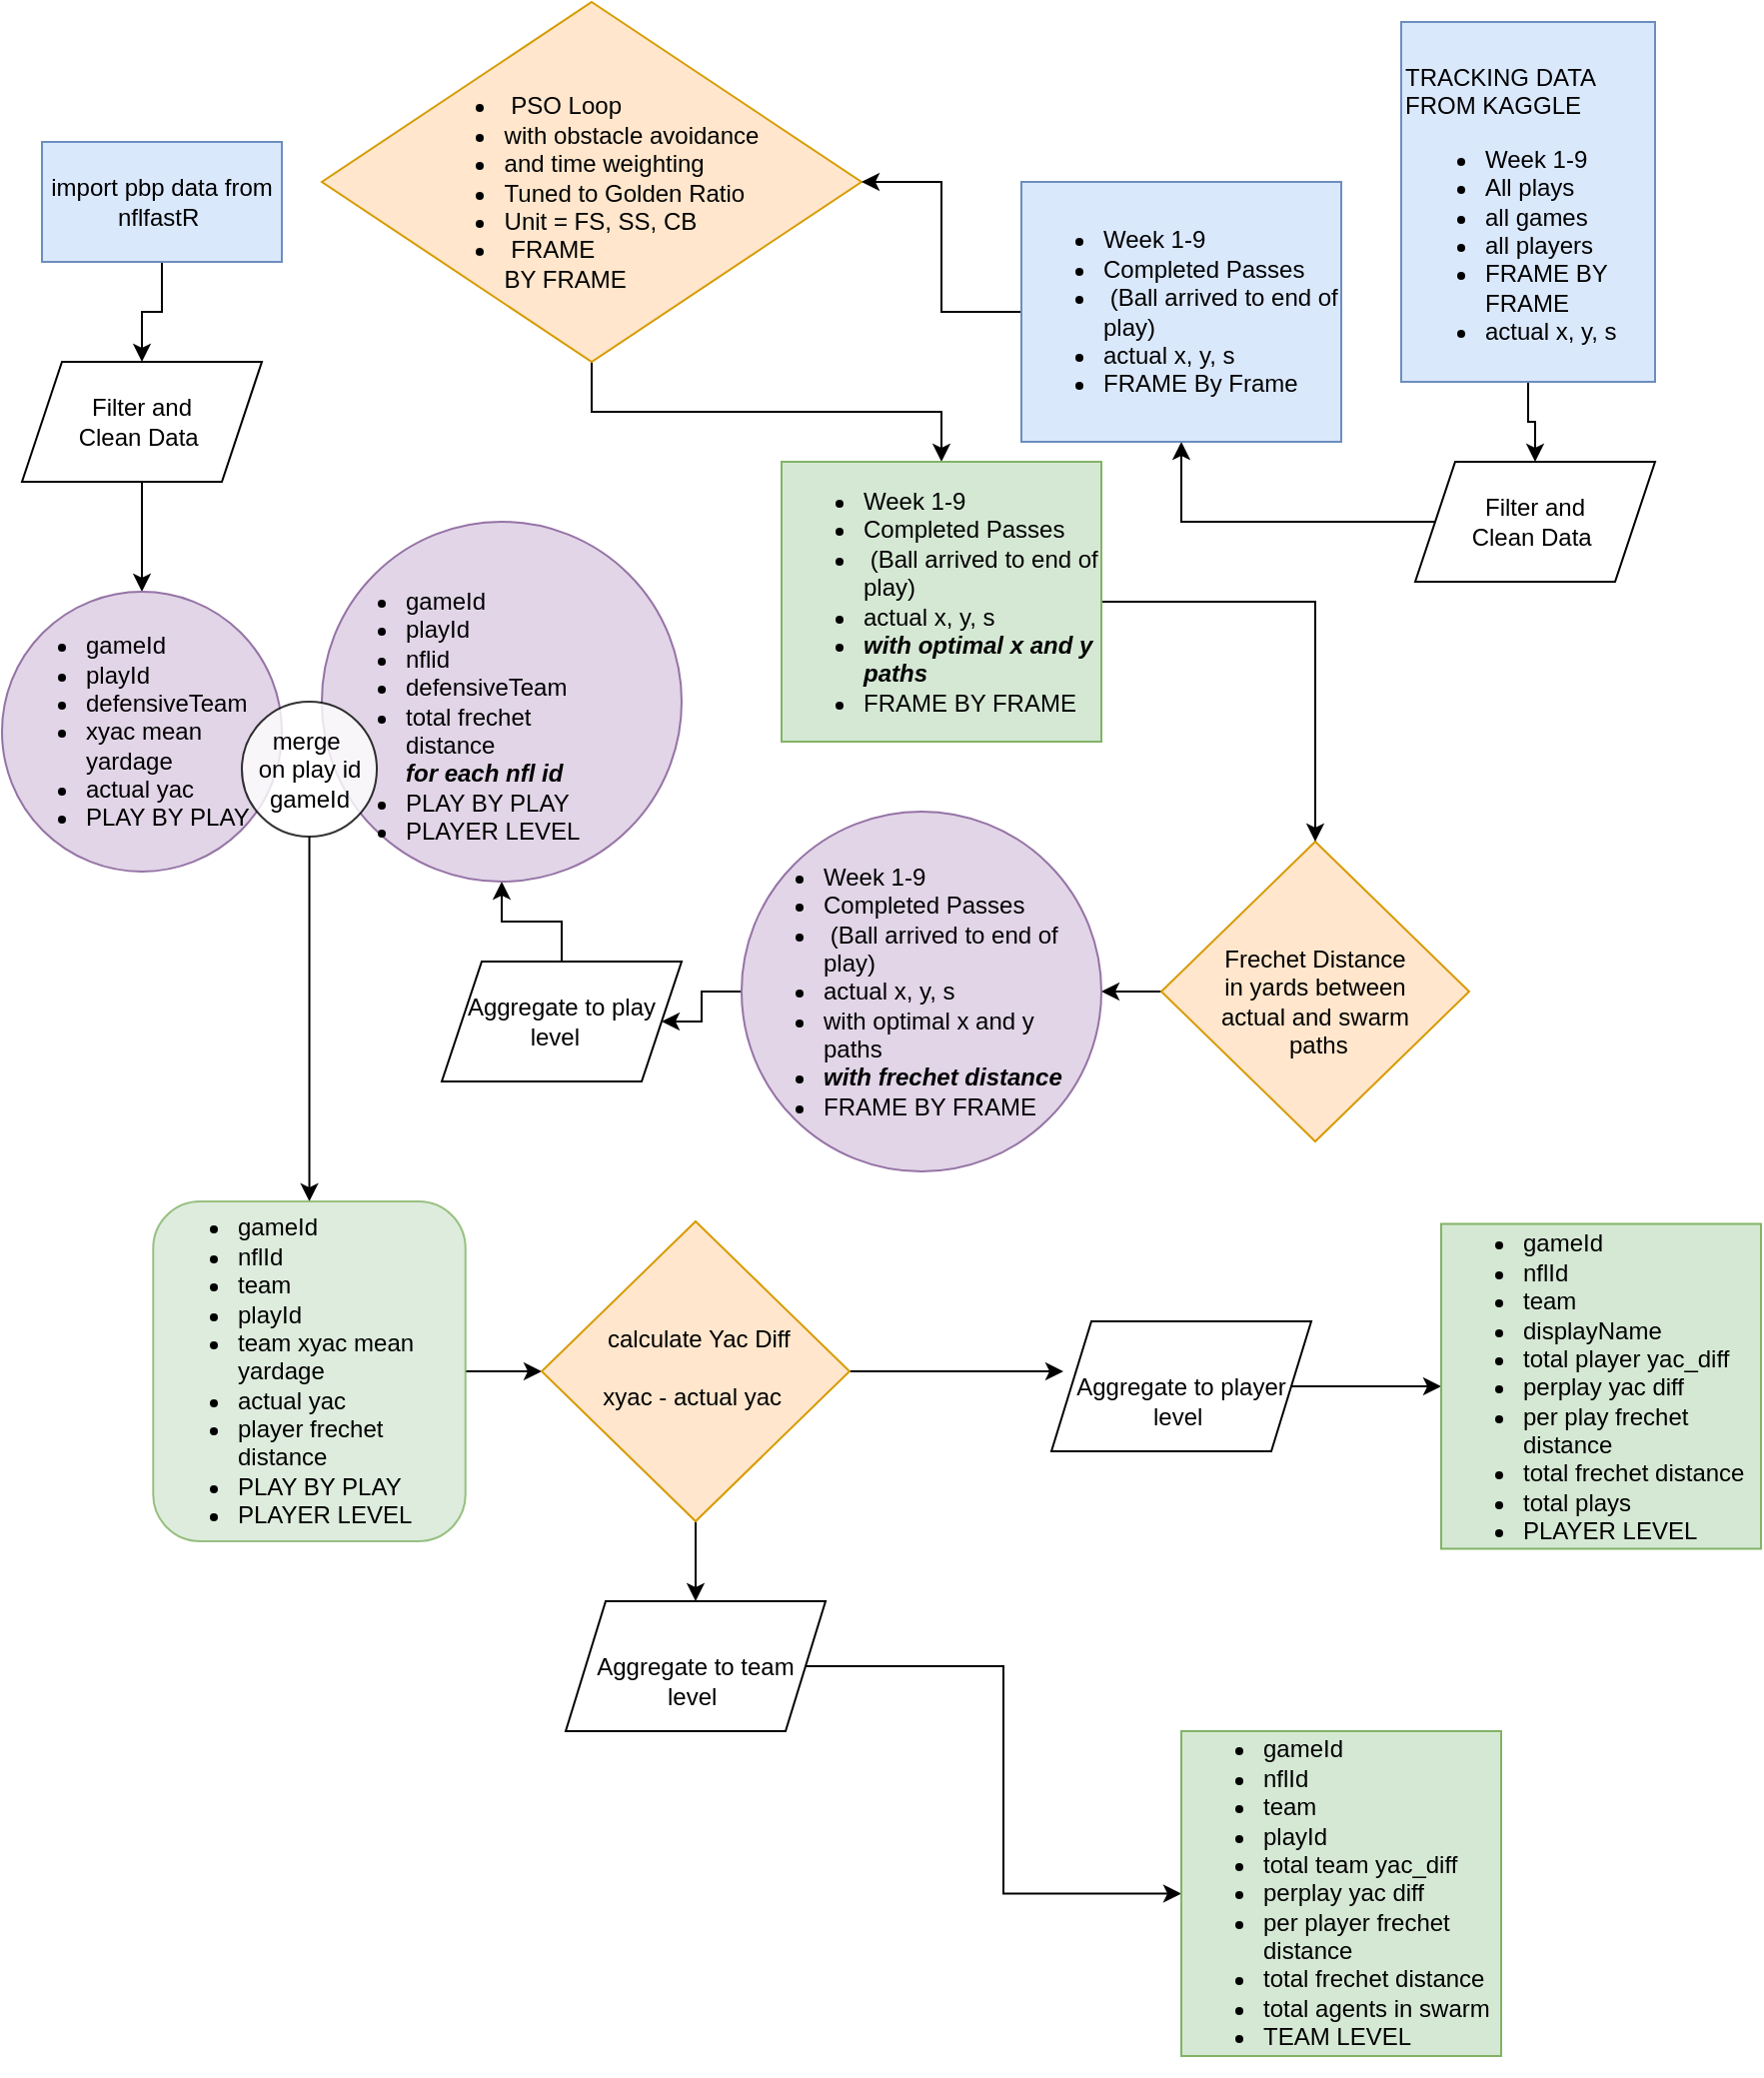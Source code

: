 <mxfile version="22.1.16" type="github">
  <diagram id="C5RBs43oDa-KdzZeNtuy" name="Page-1">
    <mxGraphModel dx="701" dy="1955" grid="1" gridSize="10" guides="1" tooltips="1" connect="1" arrows="1" fold="1" page="1" pageScale="1" pageWidth="827" pageHeight="1169" math="0" shadow="0">
      <root>
        <mxCell id="WIyWlLk6GJQsqaUBKTNV-0" />
        <mxCell id="WIyWlLk6GJQsqaUBKTNV-1" parent="WIyWlLk6GJQsqaUBKTNV-0" />
        <mxCell id="5SzXvzlyFdVxs-1gDQvk-27" value="" style="edgeStyle=orthogonalEdgeStyle;rounded=0;orthogonalLoop=1;jettySize=auto;html=1;" edge="1" parent="WIyWlLk6GJQsqaUBKTNV-1" source="WIyWlLk6GJQsqaUBKTNV-6" target="5SzXvzlyFdVxs-1gDQvk-21">
          <mxGeometry relative="1" as="geometry" />
        </mxCell>
        <mxCell id="WIyWlLk6GJQsqaUBKTNV-6" value="&lt;div&gt;&lt;br&gt;&lt;/div&gt;&lt;ul&gt;&lt;li style=&quot;text-align: left;&quot;&gt;&amp;nbsp;PSO Loop&lt;/li&gt;&lt;li style=&quot;text-align: left;&quot;&gt;with obstacle avoidance&lt;/li&gt;&lt;li style=&quot;text-align: left;&quot;&gt;and time weighting&amp;nbsp;&lt;/li&gt;&lt;li style=&quot;text-align: left;&quot;&gt;Tuned to Golden Ratio&lt;/li&gt;&lt;li style=&quot;text-align: left;&quot;&gt;Unit = FS, SS, CB&lt;/li&gt;&lt;li style=&quot;text-align: left;&quot;&gt;&amp;nbsp;FRAME &lt;br&gt;BY FRAME&lt;/li&gt;&lt;/ul&gt;" style="rhombus;whiteSpace=wrap;html=1;shadow=0;fontFamily=Helvetica;fontSize=12;align=center;strokeWidth=1;spacing=6;spacingTop=-4;fillColor=#ffe6cc;strokeColor=#d79b00;" parent="WIyWlLk6GJQsqaUBKTNV-1" vertex="1">
          <mxGeometry x="160" y="-20" width="270" height="180" as="geometry" />
        </mxCell>
        <mxCell id="5SzXvzlyFdVxs-1gDQvk-26" value="" style="edgeStyle=orthogonalEdgeStyle;rounded=0;orthogonalLoop=1;jettySize=auto;html=1;" edge="1" parent="WIyWlLk6GJQsqaUBKTNV-1" source="WIyWlLk6GJQsqaUBKTNV-10" target="5SzXvzlyFdVxs-1gDQvk-23">
          <mxGeometry relative="1" as="geometry" />
        </mxCell>
        <mxCell id="WIyWlLk6GJQsqaUBKTNV-10" value="&lt;br&gt;Frechet Distance &lt;br&gt;in yards between &lt;br&gt;actual and swarm&lt;br&gt;&amp;nbsp;paths" style="rhombus;whiteSpace=wrap;html=1;shadow=0;fontFamily=Helvetica;fontSize=12;align=center;strokeWidth=1;spacing=6;spacingTop=-4;fillColor=#ffe6cc;strokeColor=#d79b00;" parent="WIyWlLk6GJQsqaUBKTNV-1" vertex="1">
          <mxGeometry x="580" y="400" width="154" height="150" as="geometry" />
        </mxCell>
        <mxCell id="5SzXvzlyFdVxs-1gDQvk-14" value="" style="edgeStyle=orthogonalEdgeStyle;rounded=0;orthogonalLoop=1;jettySize=auto;html=1;" edge="1" parent="WIyWlLk6GJQsqaUBKTNV-1" source="5SzXvzlyFdVxs-1gDQvk-4" target="5SzXvzlyFdVxs-1gDQvk-13">
          <mxGeometry relative="1" as="geometry" />
        </mxCell>
        <mxCell id="5SzXvzlyFdVxs-1gDQvk-4" value="&lt;br&gt;TRACKING DATA FROM KAGGLE&lt;br&gt;&lt;ul&gt;&lt;li style=&quot;&quot;&gt;Week 1-9&amp;nbsp;&lt;/li&gt;&lt;li style=&quot;&quot;&gt;All plays&amp;nbsp;&lt;/li&gt;&lt;li style=&quot;&quot;&gt;all games&amp;nbsp;&lt;/li&gt;&lt;li style=&quot;&quot;&gt;all players&lt;/li&gt;&lt;li style=&quot;&quot;&gt;FRAME BY FRAME&lt;/li&gt;&lt;li style=&quot;&quot;&gt;actual x, y, s&lt;/li&gt;&lt;/ul&gt;" style="rounded=0;whiteSpace=wrap;html=1;fillColor=#dae8fc;strokeColor=#6c8ebf;align=left;" vertex="1" parent="WIyWlLk6GJQsqaUBKTNV-1">
          <mxGeometry x="700" y="-10" width="127" height="180" as="geometry" />
        </mxCell>
        <mxCell id="5SzXvzlyFdVxs-1gDQvk-28" value="" style="edgeStyle=orthogonalEdgeStyle;rounded=0;orthogonalLoop=1;jettySize=auto;html=1;" edge="1" parent="WIyWlLk6GJQsqaUBKTNV-1" source="5SzXvzlyFdVxs-1gDQvk-13" target="5SzXvzlyFdVxs-1gDQvk-15">
          <mxGeometry relative="1" as="geometry" />
        </mxCell>
        <mxCell id="5SzXvzlyFdVxs-1gDQvk-13" value="Filter and &lt;br&gt;Clean Data&amp;nbsp;" style="shape=parallelogram;perimeter=parallelogramPerimeter;whiteSpace=wrap;html=1;fixedSize=1;rounded=0;" vertex="1" parent="WIyWlLk6GJQsqaUBKTNV-1">
          <mxGeometry x="707" y="210" width="120" height="60" as="geometry" />
        </mxCell>
        <mxCell id="5SzXvzlyFdVxs-1gDQvk-19" value="" style="edgeStyle=orthogonalEdgeStyle;rounded=0;orthogonalLoop=1;jettySize=auto;html=1;" edge="1" parent="WIyWlLk6GJQsqaUBKTNV-1" source="5SzXvzlyFdVxs-1gDQvk-15" target="WIyWlLk6GJQsqaUBKTNV-6">
          <mxGeometry relative="1" as="geometry" />
        </mxCell>
        <mxCell id="5SzXvzlyFdVxs-1gDQvk-15" value="&lt;ul style=&quot;border-color: var(--border-color);&quot;&gt;&lt;li style=&quot;border-color: var(--border-color); text-align: left;&quot;&gt;Week 1-9&lt;/li&gt;&lt;li style=&quot;border-color: var(--border-color); text-align: left;&quot;&gt;Completed Passes&lt;/li&gt;&lt;li style=&quot;border-color: var(--border-color); text-align: left;&quot;&gt;&amp;nbsp;(Ball arrived to end of play)&lt;/li&gt;&lt;li style=&quot;border-color: var(--border-color); text-align: left;&quot;&gt;actual x, y, s&lt;/li&gt;&lt;li style=&quot;border-color: var(--border-color); text-align: left;&quot;&gt;FRAME By Frame&lt;/li&gt;&lt;/ul&gt;" style="rounded=0;whiteSpace=wrap;html=1;fillColor=#dae8fc;strokeColor=#6c8ebf;" vertex="1" parent="WIyWlLk6GJQsqaUBKTNV-1">
          <mxGeometry x="510" y="70" width="160" height="130" as="geometry" />
        </mxCell>
        <mxCell id="5SzXvzlyFdVxs-1gDQvk-24" value="" style="edgeStyle=orthogonalEdgeStyle;rounded=0;orthogonalLoop=1;jettySize=auto;html=1;" edge="1" parent="WIyWlLk6GJQsqaUBKTNV-1" source="5SzXvzlyFdVxs-1gDQvk-21" target="WIyWlLk6GJQsqaUBKTNV-10">
          <mxGeometry relative="1" as="geometry" />
        </mxCell>
        <mxCell id="5SzXvzlyFdVxs-1gDQvk-21" value="&lt;ul style=&quot;border-color: var(--border-color);&quot;&gt;&lt;li style=&quot;border-color: var(--border-color); text-align: left;&quot;&gt;Week 1-9&lt;/li&gt;&lt;li style=&quot;border-color: var(--border-color); text-align: left;&quot;&gt;Completed Passes&lt;/li&gt;&lt;li style=&quot;border-color: var(--border-color); text-align: left;&quot;&gt;&amp;nbsp;(Ball arrived to end of play)&lt;/li&gt;&lt;li style=&quot;border-color: var(--border-color); text-align: left;&quot;&gt;actual x, y, s&lt;/li&gt;&lt;li style=&quot;border-color: var(--border-color); text-align: left;&quot;&gt;&lt;b style=&quot;border-color: var(--border-color); background-color: initial;&quot;&gt;&lt;i style=&quot;border-color: var(--border-color);&quot;&gt;with optimal x and y paths&lt;/i&gt;&lt;/b&gt;&lt;/li&gt;&lt;li style=&quot;border-color: var(--border-color); text-align: left;&quot;&gt;FRAME BY FRAME&lt;/li&gt;&lt;/ul&gt;" style="rounded=0;whiteSpace=wrap;html=1;fillColor=#d5e8d4;strokeColor=#82b366;" vertex="1" parent="WIyWlLk6GJQsqaUBKTNV-1">
          <mxGeometry x="390" y="210" width="160" height="140" as="geometry" />
        </mxCell>
        <mxCell id="5SzXvzlyFdVxs-1gDQvk-38" value="" style="edgeStyle=orthogonalEdgeStyle;rounded=0;orthogonalLoop=1;jettySize=auto;html=1;" edge="1" parent="WIyWlLk6GJQsqaUBKTNV-1" source="5SzXvzlyFdVxs-1gDQvk-23" target="5SzXvzlyFdVxs-1gDQvk-37">
          <mxGeometry relative="1" as="geometry" />
        </mxCell>
        <mxCell id="5SzXvzlyFdVxs-1gDQvk-23" value="&lt;ul&gt;&lt;li style=&quot;text-align: left;&quot;&gt;Week 1-9&lt;/li&gt;&lt;li style=&quot;text-align: left;&quot;&gt;Completed Passes&lt;/li&gt;&lt;li style=&quot;text-align: left;&quot;&gt;&amp;nbsp;(Ball arrived to end of play)&lt;/li&gt;&lt;li style=&quot;border-color: var(--border-color); text-align: left;&quot;&gt;actual x, y, s&lt;/li&gt;&lt;li style=&quot;text-align: left;&quot;&gt;&lt;span style=&quot;background-color: initial; border-color: var(--border-color);&quot;&gt;&lt;span style=&quot;border-color: var(--border-color);&quot;&gt;with optimal x and y paths&lt;/span&gt;&lt;/span&gt;&lt;br&gt;&lt;/li&gt;&lt;li style=&quot;text-align: left;&quot;&gt;&lt;b style=&quot;border-color: var(--border-color);&quot;&gt;&lt;i style=&quot;border-color: var(--border-color);&quot;&gt;with frechet distance&amp;nbsp;&lt;/i&gt;&lt;/b&gt;&lt;/li&gt;&lt;li style=&quot;text-align: left;&quot;&gt;&lt;span style=&quot;background-color: initial;&quot;&gt;FRAME BY FRAME&lt;/span&gt;&lt;br&gt;&lt;/li&gt;&lt;/ul&gt;" style="ellipse;whiteSpace=wrap;html=1;aspect=fixed;fillColor=#e1d5e7;strokeColor=#9673a6;" vertex="1" parent="WIyWlLk6GJQsqaUBKTNV-1">
          <mxGeometry x="370" y="385" width="180" height="180" as="geometry" />
        </mxCell>
        <mxCell id="5SzXvzlyFdVxs-1gDQvk-36" value="" style="edgeStyle=orthogonalEdgeStyle;rounded=0;orthogonalLoop=1;jettySize=auto;html=1;" edge="1" parent="WIyWlLk6GJQsqaUBKTNV-1" source="5SzXvzlyFdVxs-1gDQvk-30" target="5SzXvzlyFdVxs-1gDQvk-31">
          <mxGeometry relative="1" as="geometry" />
        </mxCell>
        <mxCell id="5SzXvzlyFdVxs-1gDQvk-30" value="Filter and &lt;br&gt;Clean Data&amp;nbsp;" style="shape=parallelogram;perimeter=parallelogramPerimeter;whiteSpace=wrap;html=1;fixedSize=1;rounded=0;" vertex="1" parent="WIyWlLk6GJQsqaUBKTNV-1">
          <mxGeometry x="10" y="160" width="120" height="60" as="geometry" />
        </mxCell>
        <mxCell id="5SzXvzlyFdVxs-1gDQvk-31" value="&lt;ul&gt;&lt;li&gt;gameId&lt;/li&gt;&lt;li&gt;playId&lt;/li&gt;&lt;li&gt;defensiveTeam&amp;nbsp;&lt;/li&gt;&lt;li&gt;xyac mean yardage&lt;/li&gt;&lt;li&gt;actual yac&amp;nbsp;&lt;/li&gt;&lt;li&gt;PLAY BY PLAY&amp;nbsp;&lt;/li&gt;&lt;/ul&gt;" style="ellipse;whiteSpace=wrap;html=1;aspect=fixed;align=left;fillColor=#e1d5e7;strokeColor=#9673a6;" vertex="1" parent="WIyWlLk6GJQsqaUBKTNV-1">
          <mxGeometry y="275" width="140" height="140" as="geometry" />
        </mxCell>
        <mxCell id="5SzXvzlyFdVxs-1gDQvk-35" value="" style="edgeStyle=orthogonalEdgeStyle;rounded=0;orthogonalLoop=1;jettySize=auto;html=1;" edge="1" parent="WIyWlLk6GJQsqaUBKTNV-1" source="5SzXvzlyFdVxs-1gDQvk-33" target="5SzXvzlyFdVxs-1gDQvk-30">
          <mxGeometry relative="1" as="geometry" />
        </mxCell>
        <mxCell id="5SzXvzlyFdVxs-1gDQvk-33" value="import pbp data from nflfastR&amp;nbsp;" style="rounded=0;whiteSpace=wrap;html=1;fillColor=#dae8fc;strokeColor=#6c8ebf;" vertex="1" parent="WIyWlLk6GJQsqaUBKTNV-1">
          <mxGeometry x="20" y="50" width="120" height="60" as="geometry" />
        </mxCell>
        <mxCell id="5SzXvzlyFdVxs-1gDQvk-40" value="" style="edgeStyle=orthogonalEdgeStyle;rounded=0;orthogonalLoop=1;jettySize=auto;html=1;" edge="1" parent="WIyWlLk6GJQsqaUBKTNV-1" source="5SzXvzlyFdVxs-1gDQvk-37" target="5SzXvzlyFdVxs-1gDQvk-39">
          <mxGeometry relative="1" as="geometry" />
        </mxCell>
        <mxCell id="5SzXvzlyFdVxs-1gDQvk-37" value="Aggregate to play level&amp;nbsp;&amp;nbsp;" style="shape=parallelogram;perimeter=parallelogramPerimeter;whiteSpace=wrap;html=1;fixedSize=1;rounded=0;" vertex="1" parent="WIyWlLk6GJQsqaUBKTNV-1">
          <mxGeometry x="220" y="460" width="120" height="60" as="geometry" />
        </mxCell>
        <mxCell id="5SzXvzlyFdVxs-1gDQvk-39" value="&lt;div&gt;&lt;br&gt;&lt;/div&gt;&lt;ul&gt;&lt;li&gt;gameId&lt;/li&gt;&lt;li&gt;playId&lt;/li&gt;&lt;li&gt;nflid&amp;nbsp;&lt;br&gt;&lt;/li&gt;&lt;li&gt;defensiveTeam&lt;/li&gt;&lt;li&gt;total frechet&amp;nbsp;&lt;br&gt;distance&amp;nbsp;&lt;br&gt;&lt;b style=&quot;background-color: initial;&quot;&gt;&lt;i&gt;for each nfl id&amp;nbsp;&lt;br&gt;&lt;/i&gt;&lt;/b&gt;&lt;/li&gt;&lt;li&gt;PLAY BY PLAY&amp;nbsp;&lt;/li&gt;&lt;li&gt;PLAYER LEVEL&amp;nbsp;&lt;/li&gt;&lt;/ul&gt;" style="ellipse;whiteSpace=wrap;html=1;aspect=fixed;align=left;fillColor=#e1d5e7;strokeColor=#9673a6;" vertex="1" parent="WIyWlLk6GJQsqaUBKTNV-1">
          <mxGeometry x="160" y="240" width="180" height="180" as="geometry" />
        </mxCell>
        <mxCell id="5SzXvzlyFdVxs-1gDQvk-43" value="" style="edgeStyle=orthogonalEdgeStyle;rounded=0;orthogonalLoop=1;jettySize=auto;html=1;" edge="1" parent="WIyWlLk6GJQsqaUBKTNV-1" source="5SzXvzlyFdVxs-1gDQvk-41" target="5SzXvzlyFdVxs-1gDQvk-42">
          <mxGeometry relative="1" as="geometry" />
        </mxCell>
        <mxCell id="5SzXvzlyFdVxs-1gDQvk-41" value="merge&amp;nbsp;&lt;br&gt;on play id&lt;br&gt;gameId" style="ellipse;whiteSpace=wrap;html=1;aspect=fixed;opacity=80;" vertex="1" parent="WIyWlLk6GJQsqaUBKTNV-1">
          <mxGeometry x="120.01" y="330" width="67.5" height="67.5" as="geometry" />
        </mxCell>
        <mxCell id="5SzXvzlyFdVxs-1gDQvk-53" value="" style="edgeStyle=orthogonalEdgeStyle;rounded=0;orthogonalLoop=1;jettySize=auto;html=1;" edge="1" parent="WIyWlLk6GJQsqaUBKTNV-1" source="5SzXvzlyFdVxs-1gDQvk-42" target="5SzXvzlyFdVxs-1gDQvk-52">
          <mxGeometry relative="1" as="geometry" />
        </mxCell>
        <mxCell id="5SzXvzlyFdVxs-1gDQvk-42" value="&lt;ul&gt;&lt;li&gt;gameId&lt;/li&gt;&lt;li&gt;nflId&lt;/li&gt;&lt;li&gt;team&lt;/li&gt;&lt;li&gt;playId&lt;/li&gt;&lt;li&gt;team xyac mean yardage&amp;nbsp;&lt;/li&gt;&lt;li style=&quot;border-color: var(--border-color);&quot;&gt;actual yac&amp;nbsp;&lt;/li&gt;&lt;li&gt;player frechet distance&amp;nbsp;&lt;/li&gt;&lt;li&gt;PLAY BY PLAY&amp;nbsp;&lt;/li&gt;&lt;li&gt;PLAYER LEVEL&amp;nbsp;&lt;/li&gt;&lt;/ul&gt;" style="rounded=1;whiteSpace=wrap;html=1;opacity=80;fillColor=#d5e8d4;strokeColor=#82b366;align=left;" vertex="1" parent="WIyWlLk6GJQsqaUBKTNV-1">
          <mxGeometry x="75.63" y="580" width="156.25" height="170" as="geometry" />
        </mxCell>
        <mxCell id="5SzXvzlyFdVxs-1gDQvk-48" value="" style="edgeStyle=orthogonalEdgeStyle;rounded=0;orthogonalLoop=1;jettySize=auto;html=1;" edge="1" parent="WIyWlLk6GJQsqaUBKTNV-1" source="5SzXvzlyFdVxs-1gDQvk-46" target="5SzXvzlyFdVxs-1gDQvk-47">
          <mxGeometry relative="1" as="geometry" />
        </mxCell>
        <mxCell id="5SzXvzlyFdVxs-1gDQvk-46" value="&lt;br&gt;Aggregate to team level&amp;nbsp;" style="shape=parallelogram;perimeter=parallelogramPerimeter;whiteSpace=wrap;html=1;fixedSize=1;rounded=0;" vertex="1" parent="WIyWlLk6GJQsqaUBKTNV-1">
          <mxGeometry x="282" y="780" width="130" height="65" as="geometry" />
        </mxCell>
        <mxCell id="5SzXvzlyFdVxs-1gDQvk-47" value="&lt;ul style=&quot;border-color: var(--border-color); text-align: left;&quot;&gt;&lt;li style=&quot;border-color: var(--border-color);&quot;&gt;gameId&lt;/li&gt;&lt;li style=&quot;border-color: var(--border-color);&quot;&gt;nflId&lt;/li&gt;&lt;li style=&quot;border-color: var(--border-color);&quot;&gt;team&lt;/li&gt;&lt;li style=&quot;border-color: var(--border-color);&quot;&gt;playId&lt;/li&gt;&lt;li style=&quot;border-color: var(--border-color);&quot;&gt;total team yac_diff&lt;/li&gt;&lt;li style=&quot;border-color: var(--border-color);&quot;&gt;perplay yac diff&amp;nbsp;&lt;/li&gt;&lt;li style=&quot;border-color: var(--border-color);&quot;&gt;per player frechet distance&amp;nbsp;&lt;/li&gt;&lt;li style=&quot;border-color: var(--border-color);&quot;&gt;total frechet distance&lt;/li&gt;&lt;li style=&quot;border-color: var(--border-color);&quot;&gt;total agents in swarm&amp;nbsp;&lt;/li&gt;&lt;li style=&quot;border-color: var(--border-color);&quot;&gt;&lt;span style=&quot;background-color: initial;&quot;&gt;TEAM LEVEL&amp;nbsp;&lt;/span&gt;&lt;br&gt;&lt;/li&gt;&lt;/ul&gt;" style="whiteSpace=wrap;html=1;rounded=0;fillColor=#d5e8d4;strokeColor=#82b366;" vertex="1" parent="WIyWlLk6GJQsqaUBKTNV-1">
          <mxGeometry x="590" y="845" width="160" height="162.5" as="geometry" />
        </mxCell>
        <mxCell id="5SzXvzlyFdVxs-1gDQvk-56" value="" style="edgeStyle=orthogonalEdgeStyle;rounded=0;orthogonalLoop=1;jettySize=auto;html=1;" edge="1" parent="WIyWlLk6GJQsqaUBKTNV-1" source="5SzXvzlyFdVxs-1gDQvk-52" target="5SzXvzlyFdVxs-1gDQvk-46">
          <mxGeometry relative="1" as="geometry" />
        </mxCell>
        <mxCell id="5SzXvzlyFdVxs-1gDQvk-58" value="" style="edgeStyle=orthogonalEdgeStyle;rounded=0;orthogonalLoop=1;jettySize=auto;html=1;" edge="1" parent="WIyWlLk6GJQsqaUBKTNV-1" source="5SzXvzlyFdVxs-1gDQvk-52">
          <mxGeometry relative="1" as="geometry">
            <mxPoint x="531" y="665" as="targetPoint" />
          </mxGeometry>
        </mxCell>
        <mxCell id="5SzXvzlyFdVxs-1gDQvk-52" value="&amp;nbsp;calculate Yac Diff&lt;br&gt;&lt;br&gt;xyac - actual yac&amp;nbsp;" style="rhombus;whiteSpace=wrap;html=1;shadow=0;fontFamily=Helvetica;fontSize=12;align=center;strokeWidth=1;spacing=6;spacingTop=-4;fillColor=#ffe6cc;strokeColor=#d79b00;" vertex="1" parent="WIyWlLk6GJQsqaUBKTNV-1">
          <mxGeometry x="270" y="590" width="154" height="150" as="geometry" />
        </mxCell>
        <mxCell id="5SzXvzlyFdVxs-1gDQvk-62" value="" style="edgeStyle=orthogonalEdgeStyle;rounded=0;orthogonalLoop=1;jettySize=auto;html=1;" edge="1" parent="WIyWlLk6GJQsqaUBKTNV-1" source="5SzXvzlyFdVxs-1gDQvk-60" target="5SzXvzlyFdVxs-1gDQvk-61">
          <mxGeometry relative="1" as="geometry" />
        </mxCell>
        <mxCell id="5SzXvzlyFdVxs-1gDQvk-60" value="&lt;br&gt;Aggregate to player level&amp;nbsp;" style="shape=parallelogram;perimeter=parallelogramPerimeter;whiteSpace=wrap;html=1;fixedSize=1;rounded=0;" vertex="1" parent="WIyWlLk6GJQsqaUBKTNV-1">
          <mxGeometry x="525" y="640" width="130" height="65" as="geometry" />
        </mxCell>
        <mxCell id="5SzXvzlyFdVxs-1gDQvk-61" value="&lt;ul style=&quot;border-color: var(--border-color); text-align: left;&quot;&gt;&lt;li style=&quot;border-color: var(--border-color);&quot;&gt;gameId&lt;/li&gt;&lt;li style=&quot;border-color: var(--border-color);&quot;&gt;nflId&lt;/li&gt;&lt;li style=&quot;border-color: var(--border-color);&quot;&gt;team&lt;/li&gt;&lt;li style=&quot;border-color: var(--border-color);&quot;&gt;displayName&lt;/li&gt;&lt;li style=&quot;border-color: var(--border-color);&quot;&gt;total player yac_diff&lt;/li&gt;&lt;li style=&quot;border-color: var(--border-color);&quot;&gt;perplay yac diff&amp;nbsp;&lt;/li&gt;&lt;li style=&quot;border-color: var(--border-color);&quot;&gt;per play frechet distance&amp;nbsp;&lt;/li&gt;&lt;li style=&quot;border-color: var(--border-color);&quot;&gt;total frechet distance&lt;/li&gt;&lt;li style=&quot;border-color: var(--border-color);&quot;&gt;total plays&amp;nbsp;&lt;/li&gt;&lt;li style=&quot;border-color: var(--border-color);&quot;&gt;&lt;span style=&quot;background-color: initial;&quot;&gt;PLAYER LEVEL&amp;nbsp;&lt;/span&gt;&lt;br&gt;&lt;/li&gt;&lt;/ul&gt;" style="whiteSpace=wrap;html=1;rounded=0;fillColor=#d5e8d4;strokeColor=#82b366;" vertex="1" parent="WIyWlLk6GJQsqaUBKTNV-1">
          <mxGeometry x="720" y="591.25" width="160" height="162.5" as="geometry" />
        </mxCell>
      </root>
    </mxGraphModel>
  </diagram>
</mxfile>
